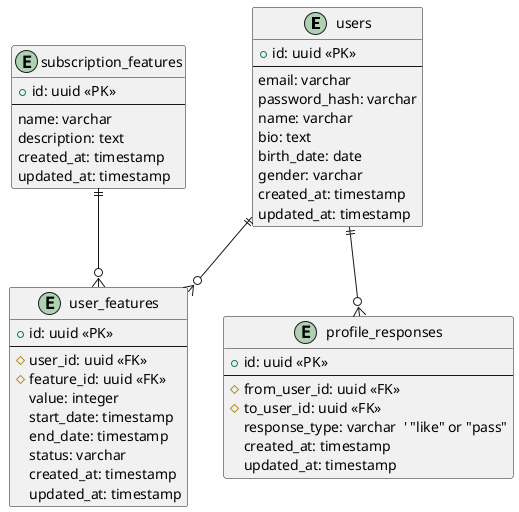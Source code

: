 @startuml Database Schema

entity "users" {
  +id: uuid <<PK>>
  --
  email: varchar
  password_hash: varchar
  name: varchar
  bio: text
  birth_date: date
  gender: varchar
  created_at: timestamp
  updated_at: timestamp
}

entity "subscription_features" {
  +id: uuid <<PK>>
  --
  name: varchar
  description: text
  created_at: timestamp
  updated_at: timestamp
}

entity "user_features" {
  +id: uuid <<PK>>
  --
  #user_id: uuid <<FK>>
  #feature_id: uuid <<FK>>
  value: integer
  start_date: timestamp
  end_date: timestamp
  status: varchar
  created_at: timestamp
  updated_at: timestamp
}

entity "profile_responses" {
  +id: uuid <<PK>>
  --
  #from_user_id: uuid <<FK>>
  #to_user_id: uuid <<FK>>
  response_type: varchar  ' "like" or "pass"
  created_at: timestamp
  updated_at: timestamp
}

users ||--o{ user_features
users ||--o{ profile_responses
subscription_features ||--o{ user_features

@enduml
